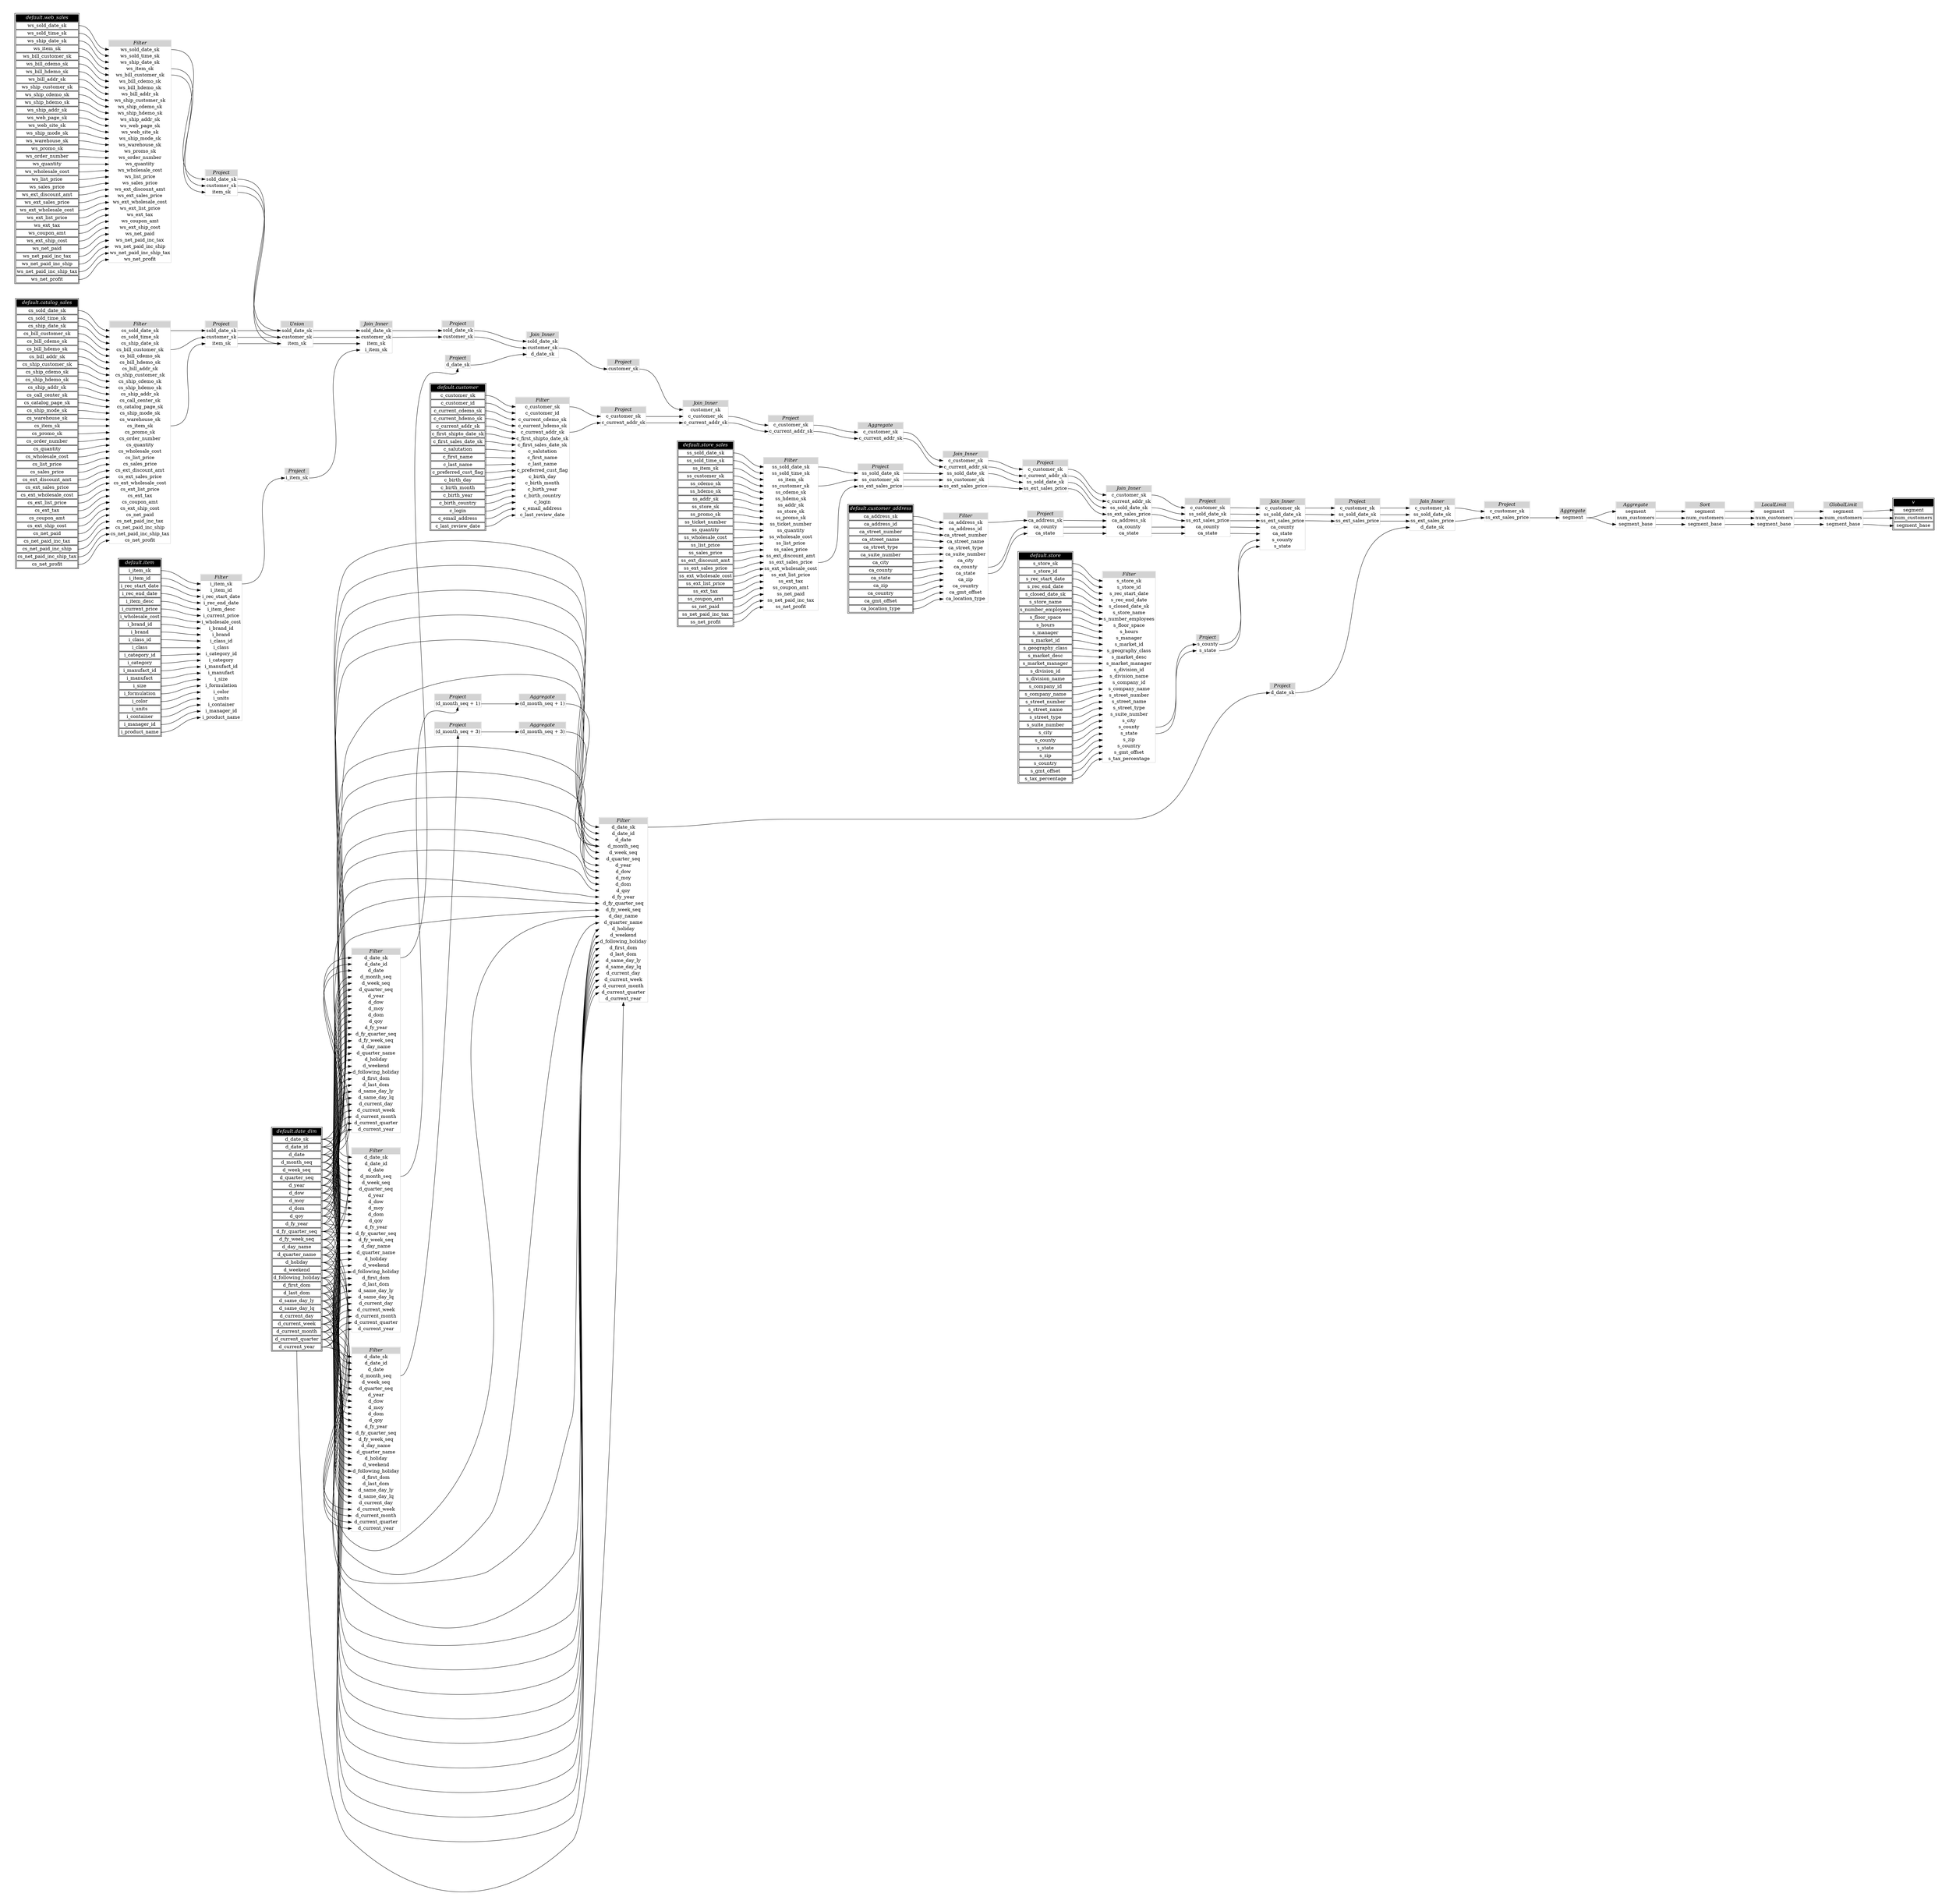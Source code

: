 // Automatically generated by TPCDSFlowTestSuite


digraph {
  graph [pad="0.5" nodesep="0.5" ranksep="1" fontname="Helvetica" rankdir=LR];
  node [shape=plaintext]

  
"Aggregate_1538b09" [label=<
<table color="lightgray" border="1" cellborder="0" cellspacing="0">
  <tr><td bgcolor="lightgray" port="nodeName"><i>Aggregate</i></td></tr>
  <tr><td port="0">segment</td></tr>
</table>>];
     

"Aggregate_62bafe4" [label=<
<table color="lightgray" border="1" cellborder="0" cellspacing="0">
  <tr><td bgcolor="lightgray" port="nodeName"><i>Aggregate</i></td></tr>
  <tr><td port="0">(d_month_seq + 1)</td></tr>
</table>>];
     

"Aggregate_a10b71b" [label=<
<table color="lightgray" border="1" cellborder="0" cellspacing="0">
  <tr><td bgcolor="lightgray" port="nodeName"><i>Aggregate</i></td></tr>
  <tr><td port="0">(d_month_seq + 3)</td></tr>
</table>>];
     

"Aggregate_c4dff3b" [label=<
<table color="lightgray" border="1" cellborder="0" cellspacing="0">
  <tr><td bgcolor="lightgray" port="nodeName"><i>Aggregate</i></td></tr>
  <tr><td port="0">c_customer_sk</td></tr>
<tr><td port="1">c_current_addr_sk</td></tr>
</table>>];
     

"Aggregate_edee4bc" [label=<
<table color="lightgray" border="1" cellborder="0" cellspacing="0">
  <tr><td bgcolor="lightgray" port="nodeName"><i>Aggregate</i></td></tr>
  <tr><td port="0">segment</td></tr>
<tr><td port="1">num_customers</td></tr>
<tr><td port="2">segment_base</td></tr>
</table>>];
     

"Filter_14590af" [label=<
<table color="lightgray" border="1" cellborder="0" cellspacing="0">
  <tr><td bgcolor="lightgray" port="nodeName"><i>Filter</i></td></tr>
  <tr><td port="0">c_customer_sk</td></tr>
<tr><td port="1">c_customer_id</td></tr>
<tr><td port="2">c_current_cdemo_sk</td></tr>
<tr><td port="3">c_current_hdemo_sk</td></tr>
<tr><td port="4">c_current_addr_sk</td></tr>
<tr><td port="5">c_first_shipto_date_sk</td></tr>
<tr><td port="6">c_first_sales_date_sk</td></tr>
<tr><td port="7">c_salutation</td></tr>
<tr><td port="8">c_first_name</td></tr>
<tr><td port="9">c_last_name</td></tr>
<tr><td port="10">c_preferred_cust_flag</td></tr>
<tr><td port="11">c_birth_day</td></tr>
<tr><td port="12">c_birth_month</td></tr>
<tr><td port="13">c_birth_year</td></tr>
<tr><td port="14">c_birth_country</td></tr>
<tr><td port="15">c_login</td></tr>
<tr><td port="16">c_email_address</td></tr>
<tr><td port="17">c_last_review_date</td></tr>
</table>>];
     

"Filter_148e795" [label=<
<table color="lightgray" border="1" cellborder="0" cellspacing="0">
  <tr><td bgcolor="lightgray" port="nodeName"><i>Filter</i></td></tr>
  <tr><td port="0">ws_sold_date_sk</td></tr>
<tr><td port="1">ws_sold_time_sk</td></tr>
<tr><td port="2">ws_ship_date_sk</td></tr>
<tr><td port="3">ws_item_sk</td></tr>
<tr><td port="4">ws_bill_customer_sk</td></tr>
<tr><td port="5">ws_bill_cdemo_sk</td></tr>
<tr><td port="6">ws_bill_hdemo_sk</td></tr>
<tr><td port="7">ws_bill_addr_sk</td></tr>
<tr><td port="8">ws_ship_customer_sk</td></tr>
<tr><td port="9">ws_ship_cdemo_sk</td></tr>
<tr><td port="10">ws_ship_hdemo_sk</td></tr>
<tr><td port="11">ws_ship_addr_sk</td></tr>
<tr><td port="12">ws_web_page_sk</td></tr>
<tr><td port="13">ws_web_site_sk</td></tr>
<tr><td port="14">ws_ship_mode_sk</td></tr>
<tr><td port="15">ws_warehouse_sk</td></tr>
<tr><td port="16">ws_promo_sk</td></tr>
<tr><td port="17">ws_order_number</td></tr>
<tr><td port="18">ws_quantity</td></tr>
<tr><td port="19">ws_wholesale_cost</td></tr>
<tr><td port="20">ws_list_price</td></tr>
<tr><td port="21">ws_sales_price</td></tr>
<tr><td port="22">ws_ext_discount_amt</td></tr>
<tr><td port="23">ws_ext_sales_price</td></tr>
<tr><td port="24">ws_ext_wholesale_cost</td></tr>
<tr><td port="25">ws_ext_list_price</td></tr>
<tr><td port="26">ws_ext_tax</td></tr>
<tr><td port="27">ws_coupon_amt</td></tr>
<tr><td port="28">ws_ext_ship_cost</td></tr>
<tr><td port="29">ws_net_paid</td></tr>
<tr><td port="30">ws_net_paid_inc_tax</td></tr>
<tr><td port="31">ws_net_paid_inc_ship</td></tr>
<tr><td port="32">ws_net_paid_inc_ship_tax</td></tr>
<tr><td port="33">ws_net_profit</td></tr>
</table>>];
     

"Filter_2c9f554" [label=<
<table color="lightgray" border="1" cellborder="0" cellspacing="0">
  <tr><td bgcolor="lightgray" port="nodeName"><i>Filter</i></td></tr>
  <tr><td port="0">i_item_sk</td></tr>
<tr><td port="1">i_item_id</td></tr>
<tr><td port="2">i_rec_start_date</td></tr>
<tr><td port="3">i_rec_end_date</td></tr>
<tr><td port="4">i_item_desc</td></tr>
<tr><td port="5">i_current_price</td></tr>
<tr><td port="6">i_wholesale_cost</td></tr>
<tr><td port="7">i_brand_id</td></tr>
<tr><td port="8">i_brand</td></tr>
<tr><td port="9">i_class_id</td></tr>
<tr><td port="10">i_class</td></tr>
<tr><td port="11">i_category_id</td></tr>
<tr><td port="12">i_category</td></tr>
<tr><td port="13">i_manufact_id</td></tr>
<tr><td port="14">i_manufact</td></tr>
<tr><td port="15">i_size</td></tr>
<tr><td port="16">i_formulation</td></tr>
<tr><td port="17">i_color</td></tr>
<tr><td port="18">i_units</td></tr>
<tr><td port="19">i_container</td></tr>
<tr><td port="20">i_manager_id</td></tr>
<tr><td port="21">i_product_name</td></tr>
</table>>];
     

"Filter_35f8735" [label=<
<table color="lightgray" border="1" cellborder="0" cellspacing="0">
  <tr><td bgcolor="lightgray" port="nodeName"><i>Filter</i></td></tr>
  <tr><td port="0">d_date_sk</td></tr>
<tr><td port="1">d_date_id</td></tr>
<tr><td port="2">d_date</td></tr>
<tr><td port="3">d_month_seq</td></tr>
<tr><td port="4">d_week_seq</td></tr>
<tr><td port="5">d_quarter_seq</td></tr>
<tr><td port="6">d_year</td></tr>
<tr><td port="7">d_dow</td></tr>
<tr><td port="8">d_moy</td></tr>
<tr><td port="9">d_dom</td></tr>
<tr><td port="10">d_qoy</td></tr>
<tr><td port="11">d_fy_year</td></tr>
<tr><td port="12">d_fy_quarter_seq</td></tr>
<tr><td port="13">d_fy_week_seq</td></tr>
<tr><td port="14">d_day_name</td></tr>
<tr><td port="15">d_quarter_name</td></tr>
<tr><td port="16">d_holiday</td></tr>
<tr><td port="17">d_weekend</td></tr>
<tr><td port="18">d_following_holiday</td></tr>
<tr><td port="19">d_first_dom</td></tr>
<tr><td port="20">d_last_dom</td></tr>
<tr><td port="21">d_same_day_ly</td></tr>
<tr><td port="22">d_same_day_lq</td></tr>
<tr><td port="23">d_current_day</td></tr>
<tr><td port="24">d_current_week</td></tr>
<tr><td port="25">d_current_month</td></tr>
<tr><td port="26">d_current_quarter</td></tr>
<tr><td port="27">d_current_year</td></tr>
</table>>];
     

"Filter_434b753" [label=<
<table color="lightgray" border="1" cellborder="0" cellspacing="0">
  <tr><td bgcolor="lightgray" port="nodeName"><i>Filter</i></td></tr>
  <tr><td port="0">d_date_sk</td></tr>
<tr><td port="1">d_date_id</td></tr>
<tr><td port="2">d_date</td></tr>
<tr><td port="3">d_month_seq</td></tr>
<tr><td port="4">d_week_seq</td></tr>
<tr><td port="5">d_quarter_seq</td></tr>
<tr><td port="6">d_year</td></tr>
<tr><td port="7">d_dow</td></tr>
<tr><td port="8">d_moy</td></tr>
<tr><td port="9">d_dom</td></tr>
<tr><td port="10">d_qoy</td></tr>
<tr><td port="11">d_fy_year</td></tr>
<tr><td port="12">d_fy_quarter_seq</td></tr>
<tr><td port="13">d_fy_week_seq</td></tr>
<tr><td port="14">d_day_name</td></tr>
<tr><td port="15">d_quarter_name</td></tr>
<tr><td port="16">d_holiday</td></tr>
<tr><td port="17">d_weekend</td></tr>
<tr><td port="18">d_following_holiday</td></tr>
<tr><td port="19">d_first_dom</td></tr>
<tr><td port="20">d_last_dom</td></tr>
<tr><td port="21">d_same_day_ly</td></tr>
<tr><td port="22">d_same_day_lq</td></tr>
<tr><td port="23">d_current_day</td></tr>
<tr><td port="24">d_current_week</td></tr>
<tr><td port="25">d_current_month</td></tr>
<tr><td port="26">d_current_quarter</td></tr>
<tr><td port="27">d_current_year</td></tr>
</table>>];
     

"Filter_5c0121c" [label=<
<table color="lightgray" border="1" cellborder="0" cellspacing="0">
  <tr><td bgcolor="lightgray" port="nodeName"><i>Filter</i></td></tr>
  <tr><td port="0">d_date_sk</td></tr>
<tr><td port="1">d_date_id</td></tr>
<tr><td port="2">d_date</td></tr>
<tr><td port="3">d_month_seq</td></tr>
<tr><td port="4">d_week_seq</td></tr>
<tr><td port="5">d_quarter_seq</td></tr>
<tr><td port="6">d_year</td></tr>
<tr><td port="7">d_dow</td></tr>
<tr><td port="8">d_moy</td></tr>
<tr><td port="9">d_dom</td></tr>
<tr><td port="10">d_qoy</td></tr>
<tr><td port="11">d_fy_year</td></tr>
<tr><td port="12">d_fy_quarter_seq</td></tr>
<tr><td port="13">d_fy_week_seq</td></tr>
<tr><td port="14">d_day_name</td></tr>
<tr><td port="15">d_quarter_name</td></tr>
<tr><td port="16">d_holiday</td></tr>
<tr><td port="17">d_weekend</td></tr>
<tr><td port="18">d_following_holiday</td></tr>
<tr><td port="19">d_first_dom</td></tr>
<tr><td port="20">d_last_dom</td></tr>
<tr><td port="21">d_same_day_ly</td></tr>
<tr><td port="22">d_same_day_lq</td></tr>
<tr><td port="23">d_current_day</td></tr>
<tr><td port="24">d_current_week</td></tr>
<tr><td port="25">d_current_month</td></tr>
<tr><td port="26">d_current_quarter</td></tr>
<tr><td port="27">d_current_year</td></tr>
</table>>];
     

"Filter_934199b" [label=<
<table color="lightgray" border="1" cellborder="0" cellspacing="0">
  <tr><td bgcolor="lightgray" port="nodeName"><i>Filter</i></td></tr>
  <tr><td port="0">s_store_sk</td></tr>
<tr><td port="1">s_store_id</td></tr>
<tr><td port="2">s_rec_start_date</td></tr>
<tr><td port="3">s_rec_end_date</td></tr>
<tr><td port="4">s_closed_date_sk</td></tr>
<tr><td port="5">s_store_name</td></tr>
<tr><td port="6">s_number_employees</td></tr>
<tr><td port="7">s_floor_space</td></tr>
<tr><td port="8">s_hours</td></tr>
<tr><td port="9">s_manager</td></tr>
<tr><td port="10">s_market_id</td></tr>
<tr><td port="11">s_geography_class</td></tr>
<tr><td port="12">s_market_desc</td></tr>
<tr><td port="13">s_market_manager</td></tr>
<tr><td port="14">s_division_id</td></tr>
<tr><td port="15">s_division_name</td></tr>
<tr><td port="16">s_company_id</td></tr>
<tr><td port="17">s_company_name</td></tr>
<tr><td port="18">s_street_number</td></tr>
<tr><td port="19">s_street_name</td></tr>
<tr><td port="20">s_street_type</td></tr>
<tr><td port="21">s_suite_number</td></tr>
<tr><td port="22">s_city</td></tr>
<tr><td port="23">s_county</td></tr>
<tr><td port="24">s_state</td></tr>
<tr><td port="25">s_zip</td></tr>
<tr><td port="26">s_country</td></tr>
<tr><td port="27">s_gmt_offset</td></tr>
<tr><td port="28">s_tax_percentage</td></tr>
</table>>];
     

"Filter_a1074ae" [label=<
<table color="lightgray" border="1" cellborder="0" cellspacing="0">
  <tr><td bgcolor="lightgray" port="nodeName"><i>Filter</i></td></tr>
  <tr><td port="0">d_date_sk</td></tr>
<tr><td port="1">d_date_id</td></tr>
<tr><td port="2">d_date</td></tr>
<tr><td port="3">d_month_seq</td></tr>
<tr><td port="4">d_week_seq</td></tr>
<tr><td port="5">d_quarter_seq</td></tr>
<tr><td port="6">d_year</td></tr>
<tr><td port="7">d_dow</td></tr>
<tr><td port="8">d_moy</td></tr>
<tr><td port="9">d_dom</td></tr>
<tr><td port="10">d_qoy</td></tr>
<tr><td port="11">d_fy_year</td></tr>
<tr><td port="12">d_fy_quarter_seq</td></tr>
<tr><td port="13">d_fy_week_seq</td></tr>
<tr><td port="14">d_day_name</td></tr>
<tr><td port="15">d_quarter_name</td></tr>
<tr><td port="16">d_holiday</td></tr>
<tr><td port="17">d_weekend</td></tr>
<tr><td port="18">d_following_holiday</td></tr>
<tr><td port="19">d_first_dom</td></tr>
<tr><td port="20">d_last_dom</td></tr>
<tr><td port="21">d_same_day_ly</td></tr>
<tr><td port="22">d_same_day_lq</td></tr>
<tr><td port="23">d_current_day</td></tr>
<tr><td port="24">d_current_week</td></tr>
<tr><td port="25">d_current_month</td></tr>
<tr><td port="26">d_current_quarter</td></tr>
<tr><td port="27">d_current_year</td></tr>
</table>>];
     

"Filter_d49fa41" [label=<
<table color="lightgray" border="1" cellborder="0" cellspacing="0">
  <tr><td bgcolor="lightgray" port="nodeName"><i>Filter</i></td></tr>
  <tr><td port="0">ss_sold_date_sk</td></tr>
<tr><td port="1">ss_sold_time_sk</td></tr>
<tr><td port="2">ss_item_sk</td></tr>
<tr><td port="3">ss_customer_sk</td></tr>
<tr><td port="4">ss_cdemo_sk</td></tr>
<tr><td port="5">ss_hdemo_sk</td></tr>
<tr><td port="6">ss_addr_sk</td></tr>
<tr><td port="7">ss_store_sk</td></tr>
<tr><td port="8">ss_promo_sk</td></tr>
<tr><td port="9">ss_ticket_number</td></tr>
<tr><td port="10">ss_quantity</td></tr>
<tr><td port="11">ss_wholesale_cost</td></tr>
<tr><td port="12">ss_list_price</td></tr>
<tr><td port="13">ss_sales_price</td></tr>
<tr><td port="14">ss_ext_discount_amt</td></tr>
<tr><td port="15">ss_ext_sales_price</td></tr>
<tr><td port="16">ss_ext_wholesale_cost</td></tr>
<tr><td port="17">ss_ext_list_price</td></tr>
<tr><td port="18">ss_ext_tax</td></tr>
<tr><td port="19">ss_coupon_amt</td></tr>
<tr><td port="20">ss_net_paid</td></tr>
<tr><td port="21">ss_net_paid_inc_tax</td></tr>
<tr><td port="22">ss_net_profit</td></tr>
</table>>];
     

"Filter_fb65a0b" [label=<
<table color="lightgray" border="1" cellborder="0" cellspacing="0">
  <tr><td bgcolor="lightgray" port="nodeName"><i>Filter</i></td></tr>
  <tr><td port="0">ca_address_sk</td></tr>
<tr><td port="1">ca_address_id</td></tr>
<tr><td port="2">ca_street_number</td></tr>
<tr><td port="3">ca_street_name</td></tr>
<tr><td port="4">ca_street_type</td></tr>
<tr><td port="5">ca_suite_number</td></tr>
<tr><td port="6">ca_city</td></tr>
<tr><td port="7">ca_county</td></tr>
<tr><td port="8">ca_state</td></tr>
<tr><td port="9">ca_zip</td></tr>
<tr><td port="10">ca_country</td></tr>
<tr><td port="11">ca_gmt_offset</td></tr>
<tr><td port="12">ca_location_type</td></tr>
</table>>];
     

"Filter_fc0ba3d" [label=<
<table color="lightgray" border="1" cellborder="0" cellspacing="0">
  <tr><td bgcolor="lightgray" port="nodeName"><i>Filter</i></td></tr>
  <tr><td port="0">cs_sold_date_sk</td></tr>
<tr><td port="1">cs_sold_time_sk</td></tr>
<tr><td port="2">cs_ship_date_sk</td></tr>
<tr><td port="3">cs_bill_customer_sk</td></tr>
<tr><td port="4">cs_bill_cdemo_sk</td></tr>
<tr><td port="5">cs_bill_hdemo_sk</td></tr>
<tr><td port="6">cs_bill_addr_sk</td></tr>
<tr><td port="7">cs_ship_customer_sk</td></tr>
<tr><td port="8">cs_ship_cdemo_sk</td></tr>
<tr><td port="9">cs_ship_hdemo_sk</td></tr>
<tr><td port="10">cs_ship_addr_sk</td></tr>
<tr><td port="11">cs_call_center_sk</td></tr>
<tr><td port="12">cs_catalog_page_sk</td></tr>
<tr><td port="13">cs_ship_mode_sk</td></tr>
<tr><td port="14">cs_warehouse_sk</td></tr>
<tr><td port="15">cs_item_sk</td></tr>
<tr><td port="16">cs_promo_sk</td></tr>
<tr><td port="17">cs_order_number</td></tr>
<tr><td port="18">cs_quantity</td></tr>
<tr><td port="19">cs_wholesale_cost</td></tr>
<tr><td port="20">cs_list_price</td></tr>
<tr><td port="21">cs_sales_price</td></tr>
<tr><td port="22">cs_ext_discount_amt</td></tr>
<tr><td port="23">cs_ext_sales_price</td></tr>
<tr><td port="24">cs_ext_wholesale_cost</td></tr>
<tr><td port="25">cs_ext_list_price</td></tr>
<tr><td port="26">cs_ext_tax</td></tr>
<tr><td port="27">cs_coupon_amt</td></tr>
<tr><td port="28">cs_ext_ship_cost</td></tr>
<tr><td port="29">cs_net_paid</td></tr>
<tr><td port="30">cs_net_paid_inc_tax</td></tr>
<tr><td port="31">cs_net_paid_inc_ship</td></tr>
<tr><td port="32">cs_net_paid_inc_ship_tax</td></tr>
<tr><td port="33">cs_net_profit</td></tr>
</table>>];
     

"GlobalLimit_984ab6a" [label=<
<table color="lightgray" border="1" cellborder="0" cellspacing="0">
  <tr><td bgcolor="lightgray" port="nodeName"><i>GlobalLimit</i></td></tr>
  <tr><td port="0">segment</td></tr>
<tr><td port="1">num_customers</td></tr>
<tr><td port="2">segment_base</td></tr>
</table>>];
     

"Join_Inner_23fa01d" [label=<
<table color="lightgray" border="1" cellborder="0" cellspacing="0">
  <tr><td bgcolor="lightgray" port="nodeName"><i>Join_Inner</i></td></tr>
  <tr><td port="0">customer_sk</td></tr>
<tr><td port="1">c_customer_sk</td></tr>
<tr><td port="2">c_current_addr_sk</td></tr>
</table>>];
     

"Join_Inner_381da69" [label=<
<table color="lightgray" border="1" cellborder="0" cellspacing="0">
  <tr><td bgcolor="lightgray" port="nodeName"><i>Join_Inner</i></td></tr>
  <tr><td port="0">c_customer_sk</td></tr>
<tr><td port="1">ss_sold_date_sk</td></tr>
<tr><td port="2">ss_ext_sales_price</td></tr>
<tr><td port="3">d_date_sk</td></tr>
</table>>];
     

"Join_Inner_bcca534" [label=<
<table color="lightgray" border="1" cellborder="0" cellspacing="0">
  <tr><td bgcolor="lightgray" port="nodeName"><i>Join_Inner</i></td></tr>
  <tr><td port="0">c_customer_sk</td></tr>
<tr><td port="1">c_current_addr_sk</td></tr>
<tr><td port="2">ss_sold_date_sk</td></tr>
<tr><td port="3">ss_ext_sales_price</td></tr>
<tr><td port="4">ca_address_sk</td></tr>
<tr><td port="5">ca_county</td></tr>
<tr><td port="6">ca_state</td></tr>
</table>>];
     

"Join_Inner_c842b74" [label=<
<table color="lightgray" border="1" cellborder="0" cellspacing="0">
  <tr><td bgcolor="lightgray" port="nodeName"><i>Join_Inner</i></td></tr>
  <tr><td port="0">c_customer_sk</td></tr>
<tr><td port="1">c_current_addr_sk</td></tr>
<tr><td port="2">ss_sold_date_sk</td></tr>
<tr><td port="3">ss_customer_sk</td></tr>
<tr><td port="4">ss_ext_sales_price</td></tr>
</table>>];
     

"Join_Inner_d21d01f" [label=<
<table color="lightgray" border="1" cellborder="0" cellspacing="0">
  <tr><td bgcolor="lightgray" port="nodeName"><i>Join_Inner</i></td></tr>
  <tr><td port="0">c_customer_sk</td></tr>
<tr><td port="1">ss_sold_date_sk</td></tr>
<tr><td port="2">ss_ext_sales_price</td></tr>
<tr><td port="3">ca_county</td></tr>
<tr><td port="4">ca_state</td></tr>
<tr><td port="5">s_county</td></tr>
<tr><td port="6">s_state</td></tr>
</table>>];
     

"Join_Inner_ee3e7fb" [label=<
<table color="lightgray" border="1" cellborder="0" cellspacing="0">
  <tr><td bgcolor="lightgray" port="nodeName"><i>Join_Inner</i></td></tr>
  <tr><td port="0">sold_date_sk</td></tr>
<tr><td port="1">customer_sk</td></tr>
<tr><td port="2">item_sk</td></tr>
<tr><td port="3">i_item_sk</td></tr>
</table>>];
     

"Join_Inner_f2dd34f" [label=<
<table color="lightgray" border="1" cellborder="0" cellspacing="0">
  <tr><td bgcolor="lightgray" port="nodeName"><i>Join_Inner</i></td></tr>
  <tr><td port="0">sold_date_sk</td></tr>
<tr><td port="1">customer_sk</td></tr>
<tr><td port="2">d_date_sk</td></tr>
</table>>];
     

"LocalLimit_4f1087b" [label=<
<table color="lightgray" border="1" cellborder="0" cellspacing="0">
  <tr><td bgcolor="lightgray" port="nodeName"><i>LocalLimit</i></td></tr>
  <tr><td port="0">segment</td></tr>
<tr><td port="1">num_customers</td></tr>
<tr><td port="2">segment_base</td></tr>
</table>>];
     

"Project_2b88727" [label=<
<table color="lightgray" border="1" cellborder="0" cellspacing="0">
  <tr><td bgcolor="lightgray" port="nodeName"><i>Project</i></td></tr>
  <tr><td port="0">(d_month_seq + 3)</td></tr>
</table>>];
     

"Project_2ce7322" [label=<
<table color="lightgray" border="1" cellborder="0" cellspacing="0">
  <tr><td bgcolor="lightgray" port="nodeName"><i>Project</i></td></tr>
  <tr><td port="0">ss_sold_date_sk</td></tr>
<tr><td port="1">ss_customer_sk</td></tr>
<tr><td port="2">ss_ext_sales_price</td></tr>
</table>>];
     

"Project_4153718" [label=<
<table color="lightgray" border="1" cellborder="0" cellspacing="0">
  <tr><td bgcolor="lightgray" port="nodeName"><i>Project</i></td></tr>
  <tr><td port="0">c_customer_sk</td></tr>
<tr><td port="1">ss_ext_sales_price</td></tr>
</table>>];
     

"Project_61f8887" [label=<
<table color="lightgray" border="1" cellborder="0" cellspacing="0">
  <tr><td bgcolor="lightgray" port="nodeName"><i>Project</i></td></tr>
  <tr><td port="0">(d_month_seq + 1)</td></tr>
</table>>];
     

"Project_675f3e2" [label=<
<table color="lightgray" border="1" cellborder="0" cellspacing="0">
  <tr><td bgcolor="lightgray" port="nodeName"><i>Project</i></td></tr>
  <tr><td port="0">d_date_sk</td></tr>
</table>>];
     

"Project_7b0b0b0" [label=<
<table color="lightgray" border="1" cellborder="0" cellspacing="0">
  <tr><td bgcolor="lightgray" port="nodeName"><i>Project</i></td></tr>
  <tr><td port="0">sold_date_sk</td></tr>
<tr><td port="1">customer_sk</td></tr>
<tr><td port="2">item_sk</td></tr>
</table>>];
     

"Project_84f04a8" [label=<
<table color="lightgray" border="1" cellborder="0" cellspacing="0">
  <tr><td bgcolor="lightgray" port="nodeName"><i>Project</i></td></tr>
  <tr><td port="0">d_date_sk</td></tr>
</table>>];
     

"Project_8931dc0" [label=<
<table color="lightgray" border="1" cellborder="0" cellspacing="0">
  <tr><td bgcolor="lightgray" port="nodeName"><i>Project</i></td></tr>
  <tr><td port="0">customer_sk</td></tr>
</table>>];
     

"Project_8d1b48b" [label=<
<table color="lightgray" border="1" cellborder="0" cellspacing="0">
  <tr><td bgcolor="lightgray" port="nodeName"><i>Project</i></td></tr>
  <tr><td port="0">sold_date_sk</td></tr>
<tr><td port="1">customer_sk</td></tr>
</table>>];
     

"Project_a2977f6" [label=<
<table color="lightgray" border="1" cellborder="0" cellspacing="0">
  <tr><td bgcolor="lightgray" port="nodeName"><i>Project</i></td></tr>
  <tr><td port="0">c_customer_sk</td></tr>
<tr><td port="1">ss_sold_date_sk</td></tr>
<tr><td port="2">ss_ext_sales_price</td></tr>
<tr><td port="3">ca_county</td></tr>
<tr><td port="4">ca_state</td></tr>
</table>>];
     

"Project_a86a8ad" [label=<
<table color="lightgray" border="1" cellborder="0" cellspacing="0">
  <tr><td bgcolor="lightgray" port="nodeName"><i>Project</i></td></tr>
  <tr><td port="0">c_customer_sk</td></tr>
<tr><td port="1">c_current_addr_sk</td></tr>
</table>>];
     

"Project_b640a25" [label=<
<table color="lightgray" border="1" cellborder="0" cellspacing="0">
  <tr><td bgcolor="lightgray" port="nodeName"><i>Project</i></td></tr>
  <tr><td port="0">sold_date_sk</td></tr>
<tr><td port="1">customer_sk</td></tr>
<tr><td port="2">item_sk</td></tr>
</table>>];
     

"Project_be94e60" [label=<
<table color="lightgray" border="1" cellborder="0" cellspacing="0">
  <tr><td bgcolor="lightgray" port="nodeName"><i>Project</i></td></tr>
  <tr><td port="0">i_item_sk</td></tr>
</table>>];
     

"Project_c3fd818" [label=<
<table color="lightgray" border="1" cellborder="0" cellspacing="0">
  <tr><td bgcolor="lightgray" port="nodeName"><i>Project</i></td></tr>
  <tr><td port="0">c_customer_sk</td></tr>
<tr><td port="1">c_current_addr_sk</td></tr>
<tr><td port="2">ss_sold_date_sk</td></tr>
<tr><td port="3">ss_ext_sales_price</td></tr>
</table>>];
     

"Project_c47b141" [label=<
<table color="lightgray" border="1" cellborder="0" cellspacing="0">
  <tr><td bgcolor="lightgray" port="nodeName"><i>Project</i></td></tr>
  <tr><td port="0">c_customer_sk</td></tr>
<tr><td port="1">c_current_addr_sk</td></tr>
</table>>];
     

"Project_d823423" [label=<
<table color="lightgray" border="1" cellborder="0" cellspacing="0">
  <tr><td bgcolor="lightgray" port="nodeName"><i>Project</i></td></tr>
  <tr><td port="0">s_county</td></tr>
<tr><td port="1">s_state</td></tr>
</table>>];
     

"Project_dc93ac1" [label=<
<table color="lightgray" border="1" cellborder="0" cellspacing="0">
  <tr><td bgcolor="lightgray" port="nodeName"><i>Project</i></td></tr>
  <tr><td port="0">ca_address_sk</td></tr>
<tr><td port="1">ca_county</td></tr>
<tr><td port="2">ca_state</td></tr>
</table>>];
     

"Project_eea343a" [label=<
<table color="lightgray" border="1" cellborder="0" cellspacing="0">
  <tr><td bgcolor="lightgray" port="nodeName"><i>Project</i></td></tr>
  <tr><td port="0">c_customer_sk</td></tr>
<tr><td port="1">ss_sold_date_sk</td></tr>
<tr><td port="2">ss_ext_sales_price</td></tr>
</table>>];
     

"Sort_1560f20" [label=<
<table color="lightgray" border="1" cellborder="0" cellspacing="0">
  <tr><td bgcolor="lightgray" port="nodeName"><i>Sort</i></td></tr>
  <tr><td port="0">segment</td></tr>
<tr><td port="1">num_customers</td></tr>
<tr><td port="2">segment_base</td></tr>
</table>>];
     

"Union_7e8d344" [label=<
<table color="lightgray" border="1" cellborder="0" cellspacing="0">
  <tr><td bgcolor="lightgray" port="nodeName"><i>Union</i></td></tr>
  <tr><td port="0">sold_date_sk</td></tr>
<tr><td port="1">customer_sk</td></tr>
<tr><td port="2">item_sk</td></tr>
</table>>];
     

"default.catalog_sales" [color="black" label=<
<table>
  <tr><td bgcolor="black" port="nodeName"><i><font color="white">default.catalog_sales</font></i></td></tr>
  <tr><td port="0">cs_sold_date_sk</td></tr>
<tr><td port="1">cs_sold_time_sk</td></tr>
<tr><td port="2">cs_ship_date_sk</td></tr>
<tr><td port="3">cs_bill_customer_sk</td></tr>
<tr><td port="4">cs_bill_cdemo_sk</td></tr>
<tr><td port="5">cs_bill_hdemo_sk</td></tr>
<tr><td port="6">cs_bill_addr_sk</td></tr>
<tr><td port="7">cs_ship_customer_sk</td></tr>
<tr><td port="8">cs_ship_cdemo_sk</td></tr>
<tr><td port="9">cs_ship_hdemo_sk</td></tr>
<tr><td port="10">cs_ship_addr_sk</td></tr>
<tr><td port="11">cs_call_center_sk</td></tr>
<tr><td port="12">cs_catalog_page_sk</td></tr>
<tr><td port="13">cs_ship_mode_sk</td></tr>
<tr><td port="14">cs_warehouse_sk</td></tr>
<tr><td port="15">cs_item_sk</td></tr>
<tr><td port="16">cs_promo_sk</td></tr>
<tr><td port="17">cs_order_number</td></tr>
<tr><td port="18">cs_quantity</td></tr>
<tr><td port="19">cs_wholesale_cost</td></tr>
<tr><td port="20">cs_list_price</td></tr>
<tr><td port="21">cs_sales_price</td></tr>
<tr><td port="22">cs_ext_discount_amt</td></tr>
<tr><td port="23">cs_ext_sales_price</td></tr>
<tr><td port="24">cs_ext_wholesale_cost</td></tr>
<tr><td port="25">cs_ext_list_price</td></tr>
<tr><td port="26">cs_ext_tax</td></tr>
<tr><td port="27">cs_coupon_amt</td></tr>
<tr><td port="28">cs_ext_ship_cost</td></tr>
<tr><td port="29">cs_net_paid</td></tr>
<tr><td port="30">cs_net_paid_inc_tax</td></tr>
<tr><td port="31">cs_net_paid_inc_ship</td></tr>
<tr><td port="32">cs_net_paid_inc_ship_tax</td></tr>
<tr><td port="33">cs_net_profit</td></tr>
</table>>];
     

"default.customer" [color="black" label=<
<table>
  <tr><td bgcolor="black" port="nodeName"><i><font color="white">default.customer</font></i></td></tr>
  <tr><td port="0">c_customer_sk</td></tr>
<tr><td port="1">c_customer_id</td></tr>
<tr><td port="2">c_current_cdemo_sk</td></tr>
<tr><td port="3">c_current_hdemo_sk</td></tr>
<tr><td port="4">c_current_addr_sk</td></tr>
<tr><td port="5">c_first_shipto_date_sk</td></tr>
<tr><td port="6">c_first_sales_date_sk</td></tr>
<tr><td port="7">c_salutation</td></tr>
<tr><td port="8">c_first_name</td></tr>
<tr><td port="9">c_last_name</td></tr>
<tr><td port="10">c_preferred_cust_flag</td></tr>
<tr><td port="11">c_birth_day</td></tr>
<tr><td port="12">c_birth_month</td></tr>
<tr><td port="13">c_birth_year</td></tr>
<tr><td port="14">c_birth_country</td></tr>
<tr><td port="15">c_login</td></tr>
<tr><td port="16">c_email_address</td></tr>
<tr><td port="17">c_last_review_date</td></tr>
</table>>];
     

"default.customer_address" [color="black" label=<
<table>
  <tr><td bgcolor="black" port="nodeName"><i><font color="white">default.customer_address</font></i></td></tr>
  <tr><td port="0">ca_address_sk</td></tr>
<tr><td port="1">ca_address_id</td></tr>
<tr><td port="2">ca_street_number</td></tr>
<tr><td port="3">ca_street_name</td></tr>
<tr><td port="4">ca_street_type</td></tr>
<tr><td port="5">ca_suite_number</td></tr>
<tr><td port="6">ca_city</td></tr>
<tr><td port="7">ca_county</td></tr>
<tr><td port="8">ca_state</td></tr>
<tr><td port="9">ca_zip</td></tr>
<tr><td port="10">ca_country</td></tr>
<tr><td port="11">ca_gmt_offset</td></tr>
<tr><td port="12">ca_location_type</td></tr>
</table>>];
     

"default.date_dim" [color="black" label=<
<table>
  <tr><td bgcolor="black" port="nodeName"><i><font color="white">default.date_dim</font></i></td></tr>
  <tr><td port="0">d_date_sk</td></tr>
<tr><td port="1">d_date_id</td></tr>
<tr><td port="2">d_date</td></tr>
<tr><td port="3">d_month_seq</td></tr>
<tr><td port="4">d_week_seq</td></tr>
<tr><td port="5">d_quarter_seq</td></tr>
<tr><td port="6">d_year</td></tr>
<tr><td port="7">d_dow</td></tr>
<tr><td port="8">d_moy</td></tr>
<tr><td port="9">d_dom</td></tr>
<tr><td port="10">d_qoy</td></tr>
<tr><td port="11">d_fy_year</td></tr>
<tr><td port="12">d_fy_quarter_seq</td></tr>
<tr><td port="13">d_fy_week_seq</td></tr>
<tr><td port="14">d_day_name</td></tr>
<tr><td port="15">d_quarter_name</td></tr>
<tr><td port="16">d_holiday</td></tr>
<tr><td port="17">d_weekend</td></tr>
<tr><td port="18">d_following_holiday</td></tr>
<tr><td port="19">d_first_dom</td></tr>
<tr><td port="20">d_last_dom</td></tr>
<tr><td port="21">d_same_day_ly</td></tr>
<tr><td port="22">d_same_day_lq</td></tr>
<tr><td port="23">d_current_day</td></tr>
<tr><td port="24">d_current_week</td></tr>
<tr><td port="25">d_current_month</td></tr>
<tr><td port="26">d_current_quarter</td></tr>
<tr><td port="27">d_current_year</td></tr>
</table>>];
     

"default.item" [color="black" label=<
<table>
  <tr><td bgcolor="black" port="nodeName"><i><font color="white">default.item</font></i></td></tr>
  <tr><td port="0">i_item_sk</td></tr>
<tr><td port="1">i_item_id</td></tr>
<tr><td port="2">i_rec_start_date</td></tr>
<tr><td port="3">i_rec_end_date</td></tr>
<tr><td port="4">i_item_desc</td></tr>
<tr><td port="5">i_current_price</td></tr>
<tr><td port="6">i_wholesale_cost</td></tr>
<tr><td port="7">i_brand_id</td></tr>
<tr><td port="8">i_brand</td></tr>
<tr><td port="9">i_class_id</td></tr>
<tr><td port="10">i_class</td></tr>
<tr><td port="11">i_category_id</td></tr>
<tr><td port="12">i_category</td></tr>
<tr><td port="13">i_manufact_id</td></tr>
<tr><td port="14">i_manufact</td></tr>
<tr><td port="15">i_size</td></tr>
<tr><td port="16">i_formulation</td></tr>
<tr><td port="17">i_color</td></tr>
<tr><td port="18">i_units</td></tr>
<tr><td port="19">i_container</td></tr>
<tr><td port="20">i_manager_id</td></tr>
<tr><td port="21">i_product_name</td></tr>
</table>>];
     

"default.store" [color="black" label=<
<table>
  <tr><td bgcolor="black" port="nodeName"><i><font color="white">default.store</font></i></td></tr>
  <tr><td port="0">s_store_sk</td></tr>
<tr><td port="1">s_store_id</td></tr>
<tr><td port="2">s_rec_start_date</td></tr>
<tr><td port="3">s_rec_end_date</td></tr>
<tr><td port="4">s_closed_date_sk</td></tr>
<tr><td port="5">s_store_name</td></tr>
<tr><td port="6">s_number_employees</td></tr>
<tr><td port="7">s_floor_space</td></tr>
<tr><td port="8">s_hours</td></tr>
<tr><td port="9">s_manager</td></tr>
<tr><td port="10">s_market_id</td></tr>
<tr><td port="11">s_geography_class</td></tr>
<tr><td port="12">s_market_desc</td></tr>
<tr><td port="13">s_market_manager</td></tr>
<tr><td port="14">s_division_id</td></tr>
<tr><td port="15">s_division_name</td></tr>
<tr><td port="16">s_company_id</td></tr>
<tr><td port="17">s_company_name</td></tr>
<tr><td port="18">s_street_number</td></tr>
<tr><td port="19">s_street_name</td></tr>
<tr><td port="20">s_street_type</td></tr>
<tr><td port="21">s_suite_number</td></tr>
<tr><td port="22">s_city</td></tr>
<tr><td port="23">s_county</td></tr>
<tr><td port="24">s_state</td></tr>
<tr><td port="25">s_zip</td></tr>
<tr><td port="26">s_country</td></tr>
<tr><td port="27">s_gmt_offset</td></tr>
<tr><td port="28">s_tax_percentage</td></tr>
</table>>];
     

"default.store_sales" [color="black" label=<
<table>
  <tr><td bgcolor="black" port="nodeName"><i><font color="white">default.store_sales</font></i></td></tr>
  <tr><td port="0">ss_sold_date_sk</td></tr>
<tr><td port="1">ss_sold_time_sk</td></tr>
<tr><td port="2">ss_item_sk</td></tr>
<tr><td port="3">ss_customer_sk</td></tr>
<tr><td port="4">ss_cdemo_sk</td></tr>
<tr><td port="5">ss_hdemo_sk</td></tr>
<tr><td port="6">ss_addr_sk</td></tr>
<tr><td port="7">ss_store_sk</td></tr>
<tr><td port="8">ss_promo_sk</td></tr>
<tr><td port="9">ss_ticket_number</td></tr>
<tr><td port="10">ss_quantity</td></tr>
<tr><td port="11">ss_wholesale_cost</td></tr>
<tr><td port="12">ss_list_price</td></tr>
<tr><td port="13">ss_sales_price</td></tr>
<tr><td port="14">ss_ext_discount_amt</td></tr>
<tr><td port="15">ss_ext_sales_price</td></tr>
<tr><td port="16">ss_ext_wholesale_cost</td></tr>
<tr><td port="17">ss_ext_list_price</td></tr>
<tr><td port="18">ss_ext_tax</td></tr>
<tr><td port="19">ss_coupon_amt</td></tr>
<tr><td port="20">ss_net_paid</td></tr>
<tr><td port="21">ss_net_paid_inc_tax</td></tr>
<tr><td port="22">ss_net_profit</td></tr>
</table>>];
     

"default.web_sales" [color="black" label=<
<table>
  <tr><td bgcolor="black" port="nodeName"><i><font color="white">default.web_sales</font></i></td></tr>
  <tr><td port="0">ws_sold_date_sk</td></tr>
<tr><td port="1">ws_sold_time_sk</td></tr>
<tr><td port="2">ws_ship_date_sk</td></tr>
<tr><td port="3">ws_item_sk</td></tr>
<tr><td port="4">ws_bill_customer_sk</td></tr>
<tr><td port="5">ws_bill_cdemo_sk</td></tr>
<tr><td port="6">ws_bill_hdemo_sk</td></tr>
<tr><td port="7">ws_bill_addr_sk</td></tr>
<tr><td port="8">ws_ship_customer_sk</td></tr>
<tr><td port="9">ws_ship_cdemo_sk</td></tr>
<tr><td port="10">ws_ship_hdemo_sk</td></tr>
<tr><td port="11">ws_ship_addr_sk</td></tr>
<tr><td port="12">ws_web_page_sk</td></tr>
<tr><td port="13">ws_web_site_sk</td></tr>
<tr><td port="14">ws_ship_mode_sk</td></tr>
<tr><td port="15">ws_warehouse_sk</td></tr>
<tr><td port="16">ws_promo_sk</td></tr>
<tr><td port="17">ws_order_number</td></tr>
<tr><td port="18">ws_quantity</td></tr>
<tr><td port="19">ws_wholesale_cost</td></tr>
<tr><td port="20">ws_list_price</td></tr>
<tr><td port="21">ws_sales_price</td></tr>
<tr><td port="22">ws_ext_discount_amt</td></tr>
<tr><td port="23">ws_ext_sales_price</td></tr>
<tr><td port="24">ws_ext_wholesale_cost</td></tr>
<tr><td port="25">ws_ext_list_price</td></tr>
<tr><td port="26">ws_ext_tax</td></tr>
<tr><td port="27">ws_coupon_amt</td></tr>
<tr><td port="28">ws_ext_ship_cost</td></tr>
<tr><td port="29">ws_net_paid</td></tr>
<tr><td port="30">ws_net_paid_inc_tax</td></tr>
<tr><td port="31">ws_net_paid_inc_ship</td></tr>
<tr><td port="32">ws_net_paid_inc_ship_tax</td></tr>
<tr><td port="33">ws_net_profit</td></tr>
</table>>];
     

"v" [color="black" label=<
<table>
  <tr><td bgcolor="black" port="nodeName"><i><font color="white">v</font></i></td></tr>
  <tr><td port="0">segment</td></tr>
<tr><td port="1">num_customers</td></tr>
<tr><td port="2">segment_base</td></tr>
</table>>];
     
  "Aggregate_1538b09":0 -> "Aggregate_edee4bc":0;
"Aggregate_1538b09":0 -> "Aggregate_edee4bc":2;
"Aggregate_62bafe4":0 -> "Filter_35f8735":3;
"Aggregate_a10b71b":0 -> "Filter_35f8735":3;
"Aggregate_c4dff3b":0 -> "Join_Inner_c842b74":0;
"Aggregate_c4dff3b":1 -> "Join_Inner_c842b74":1;
"Aggregate_edee4bc":0 -> "Sort_1560f20":0;
"Aggregate_edee4bc":1 -> "Sort_1560f20":1;
"Aggregate_edee4bc":2 -> "Sort_1560f20":2;
"Filter_14590af":0 -> "Project_a86a8ad":0;
"Filter_14590af":4 -> "Project_a86a8ad":1;
"Filter_148e795":0 -> "Project_b640a25":0;
"Filter_148e795":3 -> "Project_b640a25":2;
"Filter_148e795":4 -> "Project_b640a25":1;
"Filter_2c9f554":0 -> "Project_be94e60":0;
"Filter_35f8735":0 -> "Project_84f04a8":0;
"Filter_434b753":3 -> "Project_2b88727":0;
"Filter_5c0121c":3 -> "Project_61f8887":0;
"Filter_934199b":23 -> "Project_d823423":0;
"Filter_934199b":24 -> "Project_d823423":1;
"Filter_a1074ae":0 -> "Project_675f3e2":0;
"Filter_d49fa41":0 -> "Project_2ce7322":0;
"Filter_d49fa41":15 -> "Project_2ce7322":2;
"Filter_d49fa41":3 -> "Project_2ce7322":1;
"Filter_fb65a0b":0 -> "Project_dc93ac1":0;
"Filter_fb65a0b":7 -> "Project_dc93ac1":1;
"Filter_fb65a0b":8 -> "Project_dc93ac1":2;
"Filter_fc0ba3d":0 -> "Project_7b0b0b0":0;
"Filter_fc0ba3d":15 -> "Project_7b0b0b0":2;
"Filter_fc0ba3d":3 -> "Project_7b0b0b0":1;
"GlobalLimit_984ab6a":0 -> "v":0;
"GlobalLimit_984ab6a":1 -> "v":1;
"GlobalLimit_984ab6a":2 -> "v":2;
"Join_Inner_23fa01d":1 -> "Project_c47b141":0;
"Join_Inner_23fa01d":2 -> "Project_c47b141":1;
"Join_Inner_381da69":0 -> "Project_4153718":0;
"Join_Inner_381da69":2 -> "Project_4153718":1;
"Join_Inner_bcca534":0 -> "Project_a2977f6":0;
"Join_Inner_bcca534":2 -> "Project_a2977f6":1;
"Join_Inner_bcca534":3 -> "Project_a2977f6":2;
"Join_Inner_bcca534":5 -> "Project_a2977f6":3;
"Join_Inner_bcca534":6 -> "Project_a2977f6":4;
"Join_Inner_c842b74":0 -> "Project_c3fd818":0;
"Join_Inner_c842b74":1 -> "Project_c3fd818":1;
"Join_Inner_c842b74":2 -> "Project_c3fd818":2;
"Join_Inner_c842b74":4 -> "Project_c3fd818":3;
"Join_Inner_d21d01f":0 -> "Project_eea343a":0;
"Join_Inner_d21d01f":1 -> "Project_eea343a":1;
"Join_Inner_d21d01f":2 -> "Project_eea343a":2;
"Join_Inner_ee3e7fb":0 -> "Project_8d1b48b":0;
"Join_Inner_ee3e7fb":1 -> "Project_8d1b48b":1;
"Join_Inner_f2dd34f":1 -> "Project_8931dc0":0;
"LocalLimit_4f1087b":0 -> "GlobalLimit_984ab6a":0;
"LocalLimit_4f1087b":1 -> "GlobalLimit_984ab6a":1;
"LocalLimit_4f1087b":2 -> "GlobalLimit_984ab6a":2;
"Project_2b88727":0 -> "Aggregate_a10b71b":0;
"Project_2ce7322":0 -> "Join_Inner_c842b74":2;
"Project_2ce7322":1 -> "Join_Inner_c842b74":3;
"Project_2ce7322":2 -> "Join_Inner_c842b74":4;
"Project_4153718":1 -> "Aggregate_1538b09":0;
"Project_61f8887":0 -> "Aggregate_62bafe4":0;
"Project_675f3e2":0 -> "Join_Inner_f2dd34f":2;
"Project_7b0b0b0":0 -> "Union_7e8d344":0;
"Project_7b0b0b0":1 -> "Union_7e8d344":1;
"Project_7b0b0b0":2 -> "Union_7e8d344":2;
"Project_84f04a8":0 -> "Join_Inner_381da69":3;
"Project_8931dc0":0 -> "Join_Inner_23fa01d":0;
"Project_8d1b48b":0 -> "Join_Inner_f2dd34f":0;
"Project_8d1b48b":1 -> "Join_Inner_f2dd34f":1;
"Project_a2977f6":0 -> "Join_Inner_d21d01f":0;
"Project_a2977f6":1 -> "Join_Inner_d21d01f":1;
"Project_a2977f6":2 -> "Join_Inner_d21d01f":2;
"Project_a2977f6":3 -> "Join_Inner_d21d01f":3;
"Project_a2977f6":4 -> "Join_Inner_d21d01f":4;
"Project_a86a8ad":0 -> "Join_Inner_23fa01d":1;
"Project_a86a8ad":1 -> "Join_Inner_23fa01d":2;
"Project_b640a25":0 -> "Union_7e8d344":0;
"Project_b640a25":1 -> "Union_7e8d344":1;
"Project_b640a25":2 -> "Union_7e8d344":2;
"Project_be94e60":0 -> "Join_Inner_ee3e7fb":3;
"Project_c3fd818":0 -> "Join_Inner_bcca534":0;
"Project_c3fd818":1 -> "Join_Inner_bcca534":1;
"Project_c3fd818":2 -> "Join_Inner_bcca534":2;
"Project_c3fd818":3 -> "Join_Inner_bcca534":3;
"Project_c47b141":0 -> "Aggregate_c4dff3b":0;
"Project_c47b141":1 -> "Aggregate_c4dff3b":1;
"Project_d823423":0 -> "Join_Inner_d21d01f":5;
"Project_d823423":1 -> "Join_Inner_d21d01f":6;
"Project_dc93ac1":0 -> "Join_Inner_bcca534":4;
"Project_dc93ac1":1 -> "Join_Inner_bcca534":5;
"Project_dc93ac1":2 -> "Join_Inner_bcca534":6;
"Project_eea343a":0 -> "Join_Inner_381da69":0;
"Project_eea343a":1 -> "Join_Inner_381da69":1;
"Project_eea343a":2 -> "Join_Inner_381da69":2;
"Sort_1560f20":0 -> "LocalLimit_4f1087b":0;
"Sort_1560f20":1 -> "LocalLimit_4f1087b":1;
"Sort_1560f20":2 -> "LocalLimit_4f1087b":2;
"Union_7e8d344":0 -> "Join_Inner_ee3e7fb":0;
"Union_7e8d344":1 -> "Join_Inner_ee3e7fb":1;
"Union_7e8d344":2 -> "Join_Inner_ee3e7fb":2;
"default.catalog_sales":0 -> "Filter_fc0ba3d":0;
"default.catalog_sales":1 -> "Filter_fc0ba3d":1;
"default.catalog_sales":10 -> "Filter_fc0ba3d":10;
"default.catalog_sales":11 -> "Filter_fc0ba3d":11;
"default.catalog_sales":12 -> "Filter_fc0ba3d":12;
"default.catalog_sales":13 -> "Filter_fc0ba3d":13;
"default.catalog_sales":14 -> "Filter_fc0ba3d":14;
"default.catalog_sales":15 -> "Filter_fc0ba3d":15;
"default.catalog_sales":16 -> "Filter_fc0ba3d":16;
"default.catalog_sales":17 -> "Filter_fc0ba3d":17;
"default.catalog_sales":18 -> "Filter_fc0ba3d":18;
"default.catalog_sales":19 -> "Filter_fc0ba3d":19;
"default.catalog_sales":2 -> "Filter_fc0ba3d":2;
"default.catalog_sales":20 -> "Filter_fc0ba3d":20;
"default.catalog_sales":21 -> "Filter_fc0ba3d":21;
"default.catalog_sales":22 -> "Filter_fc0ba3d":22;
"default.catalog_sales":23 -> "Filter_fc0ba3d":23;
"default.catalog_sales":24 -> "Filter_fc0ba3d":24;
"default.catalog_sales":25 -> "Filter_fc0ba3d":25;
"default.catalog_sales":26 -> "Filter_fc0ba3d":26;
"default.catalog_sales":27 -> "Filter_fc0ba3d":27;
"default.catalog_sales":28 -> "Filter_fc0ba3d":28;
"default.catalog_sales":29 -> "Filter_fc0ba3d":29;
"default.catalog_sales":3 -> "Filter_fc0ba3d":3;
"default.catalog_sales":30 -> "Filter_fc0ba3d":30;
"default.catalog_sales":31 -> "Filter_fc0ba3d":31;
"default.catalog_sales":32 -> "Filter_fc0ba3d":32;
"default.catalog_sales":33 -> "Filter_fc0ba3d":33;
"default.catalog_sales":4 -> "Filter_fc0ba3d":4;
"default.catalog_sales":5 -> "Filter_fc0ba3d":5;
"default.catalog_sales":6 -> "Filter_fc0ba3d":6;
"default.catalog_sales":7 -> "Filter_fc0ba3d":7;
"default.catalog_sales":8 -> "Filter_fc0ba3d":8;
"default.catalog_sales":9 -> "Filter_fc0ba3d":9;
"default.customer":0 -> "Filter_14590af":0;
"default.customer":1 -> "Filter_14590af":1;
"default.customer":10 -> "Filter_14590af":10;
"default.customer":11 -> "Filter_14590af":11;
"default.customer":12 -> "Filter_14590af":12;
"default.customer":13 -> "Filter_14590af":13;
"default.customer":14 -> "Filter_14590af":14;
"default.customer":15 -> "Filter_14590af":15;
"default.customer":16 -> "Filter_14590af":16;
"default.customer":17 -> "Filter_14590af":17;
"default.customer":2 -> "Filter_14590af":2;
"default.customer":3 -> "Filter_14590af":3;
"default.customer":4 -> "Filter_14590af":4;
"default.customer":5 -> "Filter_14590af":5;
"default.customer":6 -> "Filter_14590af":6;
"default.customer":7 -> "Filter_14590af":7;
"default.customer":8 -> "Filter_14590af":8;
"default.customer":9 -> "Filter_14590af":9;
"default.customer_address":0 -> "Filter_fb65a0b":0;
"default.customer_address":1 -> "Filter_fb65a0b":1;
"default.customer_address":10 -> "Filter_fb65a0b":10;
"default.customer_address":11 -> "Filter_fb65a0b":11;
"default.customer_address":12 -> "Filter_fb65a0b":12;
"default.customer_address":2 -> "Filter_fb65a0b":2;
"default.customer_address":3 -> "Filter_fb65a0b":3;
"default.customer_address":4 -> "Filter_fb65a0b":4;
"default.customer_address":5 -> "Filter_fb65a0b":5;
"default.customer_address":6 -> "Filter_fb65a0b":6;
"default.customer_address":7 -> "Filter_fb65a0b":7;
"default.customer_address":8 -> "Filter_fb65a0b":8;
"default.customer_address":9 -> "Filter_fb65a0b":9;
"default.date_dim":0 -> "Filter_35f8735":0;
"default.date_dim":0 -> "Filter_434b753":0;
"default.date_dim":0 -> "Filter_5c0121c":0;
"default.date_dim":0 -> "Filter_a1074ae":0;
"default.date_dim":1 -> "Filter_35f8735":1;
"default.date_dim":1 -> "Filter_434b753":1;
"default.date_dim":1 -> "Filter_5c0121c":1;
"default.date_dim":1 -> "Filter_a1074ae":1;
"default.date_dim":10 -> "Filter_35f8735":10;
"default.date_dim":10 -> "Filter_434b753":10;
"default.date_dim":10 -> "Filter_5c0121c":10;
"default.date_dim":10 -> "Filter_a1074ae":10;
"default.date_dim":11 -> "Filter_35f8735":11;
"default.date_dim":11 -> "Filter_434b753":11;
"default.date_dim":11 -> "Filter_5c0121c":11;
"default.date_dim":11 -> "Filter_a1074ae":11;
"default.date_dim":12 -> "Filter_35f8735":12;
"default.date_dim":12 -> "Filter_434b753":12;
"default.date_dim":12 -> "Filter_5c0121c":12;
"default.date_dim":12 -> "Filter_a1074ae":12;
"default.date_dim":13 -> "Filter_35f8735":13;
"default.date_dim":13 -> "Filter_434b753":13;
"default.date_dim":13 -> "Filter_5c0121c":13;
"default.date_dim":13 -> "Filter_a1074ae":13;
"default.date_dim":14 -> "Filter_35f8735":14;
"default.date_dim":14 -> "Filter_434b753":14;
"default.date_dim":14 -> "Filter_5c0121c":14;
"default.date_dim":14 -> "Filter_a1074ae":14;
"default.date_dim":15 -> "Filter_35f8735":15;
"default.date_dim":15 -> "Filter_434b753":15;
"default.date_dim":15 -> "Filter_5c0121c":15;
"default.date_dim":15 -> "Filter_a1074ae":15;
"default.date_dim":16 -> "Filter_35f8735":16;
"default.date_dim":16 -> "Filter_434b753":16;
"default.date_dim":16 -> "Filter_5c0121c":16;
"default.date_dim":16 -> "Filter_a1074ae":16;
"default.date_dim":17 -> "Filter_35f8735":17;
"default.date_dim":17 -> "Filter_434b753":17;
"default.date_dim":17 -> "Filter_5c0121c":17;
"default.date_dim":17 -> "Filter_a1074ae":17;
"default.date_dim":18 -> "Filter_35f8735":18;
"default.date_dim":18 -> "Filter_434b753":18;
"default.date_dim":18 -> "Filter_5c0121c":18;
"default.date_dim":18 -> "Filter_a1074ae":18;
"default.date_dim":19 -> "Filter_35f8735":19;
"default.date_dim":19 -> "Filter_434b753":19;
"default.date_dim":19 -> "Filter_5c0121c":19;
"default.date_dim":19 -> "Filter_a1074ae":19;
"default.date_dim":2 -> "Filter_35f8735":2;
"default.date_dim":2 -> "Filter_434b753":2;
"default.date_dim":2 -> "Filter_5c0121c":2;
"default.date_dim":2 -> "Filter_a1074ae":2;
"default.date_dim":20 -> "Filter_35f8735":20;
"default.date_dim":20 -> "Filter_434b753":20;
"default.date_dim":20 -> "Filter_5c0121c":20;
"default.date_dim":20 -> "Filter_a1074ae":20;
"default.date_dim":21 -> "Filter_35f8735":21;
"default.date_dim":21 -> "Filter_434b753":21;
"default.date_dim":21 -> "Filter_5c0121c":21;
"default.date_dim":21 -> "Filter_a1074ae":21;
"default.date_dim":22 -> "Filter_35f8735":22;
"default.date_dim":22 -> "Filter_434b753":22;
"default.date_dim":22 -> "Filter_5c0121c":22;
"default.date_dim":22 -> "Filter_a1074ae":22;
"default.date_dim":23 -> "Filter_35f8735":23;
"default.date_dim":23 -> "Filter_434b753":23;
"default.date_dim":23 -> "Filter_5c0121c":23;
"default.date_dim":23 -> "Filter_a1074ae":23;
"default.date_dim":24 -> "Filter_35f8735":24;
"default.date_dim":24 -> "Filter_434b753":24;
"default.date_dim":24 -> "Filter_5c0121c":24;
"default.date_dim":24 -> "Filter_a1074ae":24;
"default.date_dim":25 -> "Filter_35f8735":25;
"default.date_dim":25 -> "Filter_434b753":25;
"default.date_dim":25 -> "Filter_5c0121c":25;
"default.date_dim":25 -> "Filter_a1074ae":25;
"default.date_dim":26 -> "Filter_35f8735":26;
"default.date_dim":26 -> "Filter_434b753":26;
"default.date_dim":26 -> "Filter_5c0121c":26;
"default.date_dim":26 -> "Filter_a1074ae":26;
"default.date_dim":27 -> "Filter_35f8735":27;
"default.date_dim":27 -> "Filter_434b753":27;
"default.date_dim":27 -> "Filter_5c0121c":27;
"default.date_dim":27 -> "Filter_a1074ae":27;
"default.date_dim":3 -> "Filter_35f8735":3;
"default.date_dim":3 -> "Filter_434b753":3;
"default.date_dim":3 -> "Filter_5c0121c":3;
"default.date_dim":3 -> "Filter_a1074ae":3;
"default.date_dim":4 -> "Filter_35f8735":4;
"default.date_dim":4 -> "Filter_434b753":4;
"default.date_dim":4 -> "Filter_5c0121c":4;
"default.date_dim":4 -> "Filter_a1074ae":4;
"default.date_dim":5 -> "Filter_35f8735":5;
"default.date_dim":5 -> "Filter_434b753":5;
"default.date_dim":5 -> "Filter_5c0121c":5;
"default.date_dim":5 -> "Filter_a1074ae":5;
"default.date_dim":6 -> "Filter_35f8735":6;
"default.date_dim":6 -> "Filter_434b753":6;
"default.date_dim":6 -> "Filter_5c0121c":6;
"default.date_dim":6 -> "Filter_a1074ae":6;
"default.date_dim":7 -> "Filter_35f8735":7;
"default.date_dim":7 -> "Filter_434b753":7;
"default.date_dim":7 -> "Filter_5c0121c":7;
"default.date_dim":7 -> "Filter_a1074ae":7;
"default.date_dim":8 -> "Filter_35f8735":8;
"default.date_dim":8 -> "Filter_434b753":8;
"default.date_dim":8 -> "Filter_5c0121c":8;
"default.date_dim":8 -> "Filter_a1074ae":8;
"default.date_dim":9 -> "Filter_35f8735":9;
"default.date_dim":9 -> "Filter_434b753":9;
"default.date_dim":9 -> "Filter_5c0121c":9;
"default.date_dim":9 -> "Filter_a1074ae":9;
"default.item":0 -> "Filter_2c9f554":0;
"default.item":1 -> "Filter_2c9f554":1;
"default.item":10 -> "Filter_2c9f554":10;
"default.item":11 -> "Filter_2c9f554":11;
"default.item":12 -> "Filter_2c9f554":12;
"default.item":13 -> "Filter_2c9f554":13;
"default.item":14 -> "Filter_2c9f554":14;
"default.item":15 -> "Filter_2c9f554":15;
"default.item":16 -> "Filter_2c9f554":16;
"default.item":17 -> "Filter_2c9f554":17;
"default.item":18 -> "Filter_2c9f554":18;
"default.item":19 -> "Filter_2c9f554":19;
"default.item":2 -> "Filter_2c9f554":2;
"default.item":20 -> "Filter_2c9f554":20;
"default.item":21 -> "Filter_2c9f554":21;
"default.item":3 -> "Filter_2c9f554":3;
"default.item":4 -> "Filter_2c9f554":4;
"default.item":5 -> "Filter_2c9f554":5;
"default.item":6 -> "Filter_2c9f554":6;
"default.item":7 -> "Filter_2c9f554":7;
"default.item":8 -> "Filter_2c9f554":8;
"default.item":9 -> "Filter_2c9f554":9;
"default.store":0 -> "Filter_934199b":0;
"default.store":1 -> "Filter_934199b":1;
"default.store":10 -> "Filter_934199b":10;
"default.store":11 -> "Filter_934199b":11;
"default.store":12 -> "Filter_934199b":12;
"default.store":13 -> "Filter_934199b":13;
"default.store":14 -> "Filter_934199b":14;
"default.store":15 -> "Filter_934199b":15;
"default.store":16 -> "Filter_934199b":16;
"default.store":17 -> "Filter_934199b":17;
"default.store":18 -> "Filter_934199b":18;
"default.store":19 -> "Filter_934199b":19;
"default.store":2 -> "Filter_934199b":2;
"default.store":20 -> "Filter_934199b":20;
"default.store":21 -> "Filter_934199b":21;
"default.store":22 -> "Filter_934199b":22;
"default.store":23 -> "Filter_934199b":23;
"default.store":24 -> "Filter_934199b":24;
"default.store":25 -> "Filter_934199b":25;
"default.store":26 -> "Filter_934199b":26;
"default.store":27 -> "Filter_934199b":27;
"default.store":28 -> "Filter_934199b":28;
"default.store":3 -> "Filter_934199b":3;
"default.store":4 -> "Filter_934199b":4;
"default.store":5 -> "Filter_934199b":5;
"default.store":6 -> "Filter_934199b":6;
"default.store":7 -> "Filter_934199b":7;
"default.store":8 -> "Filter_934199b":8;
"default.store":9 -> "Filter_934199b":9;
"default.store_sales":0 -> "Filter_d49fa41":0;
"default.store_sales":1 -> "Filter_d49fa41":1;
"default.store_sales":10 -> "Filter_d49fa41":10;
"default.store_sales":11 -> "Filter_d49fa41":11;
"default.store_sales":12 -> "Filter_d49fa41":12;
"default.store_sales":13 -> "Filter_d49fa41":13;
"default.store_sales":14 -> "Filter_d49fa41":14;
"default.store_sales":15 -> "Filter_d49fa41":15;
"default.store_sales":16 -> "Filter_d49fa41":16;
"default.store_sales":17 -> "Filter_d49fa41":17;
"default.store_sales":18 -> "Filter_d49fa41":18;
"default.store_sales":19 -> "Filter_d49fa41":19;
"default.store_sales":2 -> "Filter_d49fa41":2;
"default.store_sales":20 -> "Filter_d49fa41":20;
"default.store_sales":21 -> "Filter_d49fa41":21;
"default.store_sales":22 -> "Filter_d49fa41":22;
"default.store_sales":3 -> "Filter_d49fa41":3;
"default.store_sales":4 -> "Filter_d49fa41":4;
"default.store_sales":5 -> "Filter_d49fa41":5;
"default.store_sales":6 -> "Filter_d49fa41":6;
"default.store_sales":7 -> "Filter_d49fa41":7;
"default.store_sales":8 -> "Filter_d49fa41":8;
"default.store_sales":9 -> "Filter_d49fa41":9;
"default.web_sales":0 -> "Filter_148e795":0;
"default.web_sales":1 -> "Filter_148e795":1;
"default.web_sales":10 -> "Filter_148e795":10;
"default.web_sales":11 -> "Filter_148e795":11;
"default.web_sales":12 -> "Filter_148e795":12;
"default.web_sales":13 -> "Filter_148e795":13;
"default.web_sales":14 -> "Filter_148e795":14;
"default.web_sales":15 -> "Filter_148e795":15;
"default.web_sales":16 -> "Filter_148e795":16;
"default.web_sales":17 -> "Filter_148e795":17;
"default.web_sales":18 -> "Filter_148e795":18;
"default.web_sales":19 -> "Filter_148e795":19;
"default.web_sales":2 -> "Filter_148e795":2;
"default.web_sales":20 -> "Filter_148e795":20;
"default.web_sales":21 -> "Filter_148e795":21;
"default.web_sales":22 -> "Filter_148e795":22;
"default.web_sales":23 -> "Filter_148e795":23;
"default.web_sales":24 -> "Filter_148e795":24;
"default.web_sales":25 -> "Filter_148e795":25;
"default.web_sales":26 -> "Filter_148e795":26;
"default.web_sales":27 -> "Filter_148e795":27;
"default.web_sales":28 -> "Filter_148e795":28;
"default.web_sales":29 -> "Filter_148e795":29;
"default.web_sales":3 -> "Filter_148e795":3;
"default.web_sales":30 -> "Filter_148e795":30;
"default.web_sales":31 -> "Filter_148e795":31;
"default.web_sales":32 -> "Filter_148e795":32;
"default.web_sales":33 -> "Filter_148e795":33;
"default.web_sales":4 -> "Filter_148e795":4;
"default.web_sales":5 -> "Filter_148e795":5;
"default.web_sales":6 -> "Filter_148e795":6;
"default.web_sales":7 -> "Filter_148e795":7;
"default.web_sales":8 -> "Filter_148e795":8;
"default.web_sales":9 -> "Filter_148e795":9;
}
       